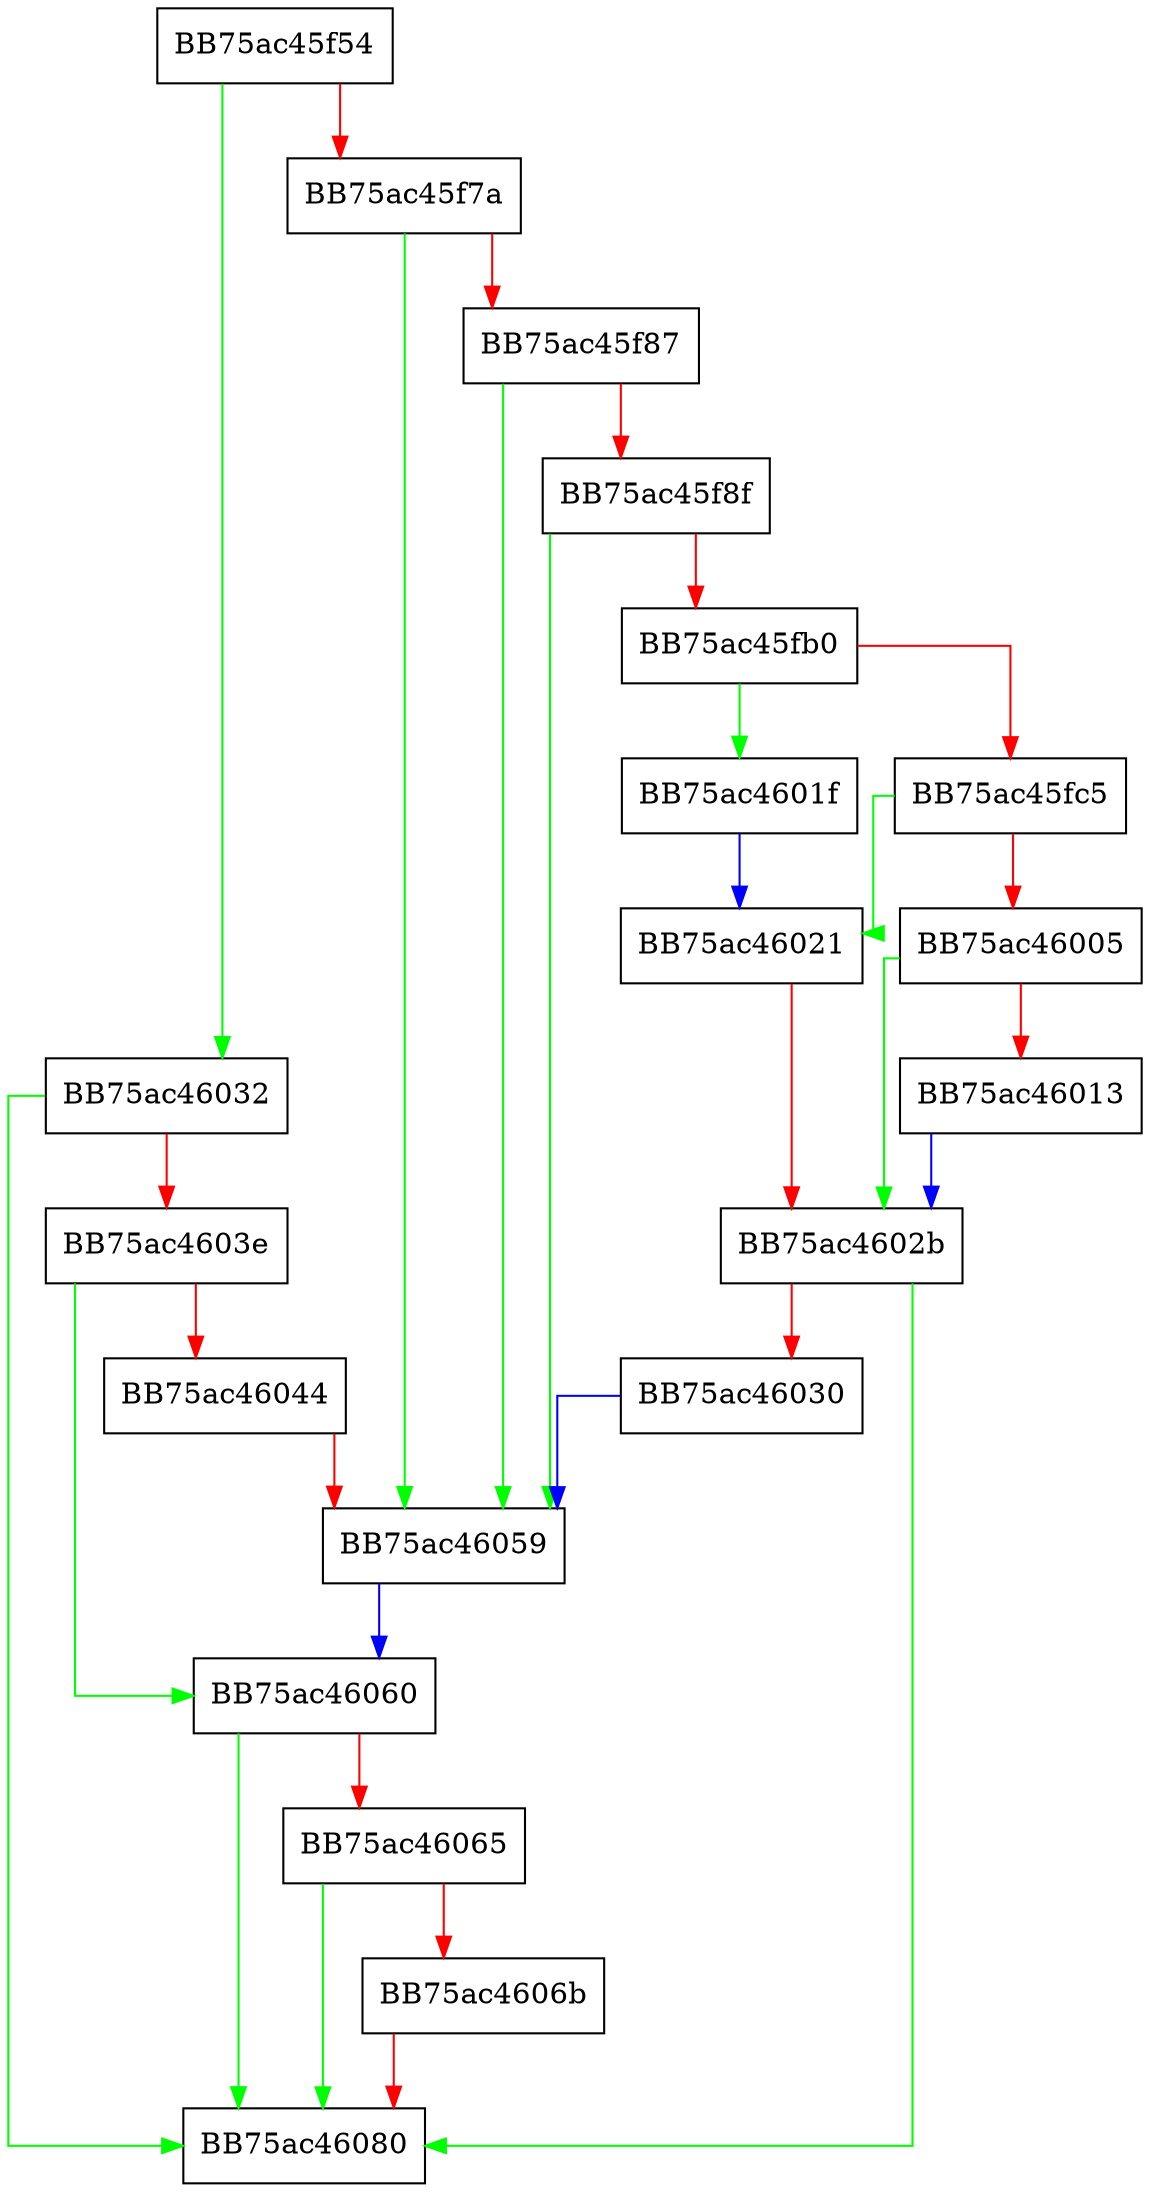 digraph GetBufferFromStream {
  node [shape="box"];
  graph [splines=ortho];
  BB75ac45f54 -> BB75ac46032 [color="green"];
  BB75ac45f54 -> BB75ac45f7a [color="red"];
  BB75ac45f7a -> BB75ac46059 [color="green"];
  BB75ac45f7a -> BB75ac45f87 [color="red"];
  BB75ac45f87 -> BB75ac46059 [color="green"];
  BB75ac45f87 -> BB75ac45f8f [color="red"];
  BB75ac45f8f -> BB75ac46059 [color="green"];
  BB75ac45f8f -> BB75ac45fb0 [color="red"];
  BB75ac45fb0 -> BB75ac4601f [color="green"];
  BB75ac45fb0 -> BB75ac45fc5 [color="red"];
  BB75ac45fc5 -> BB75ac46021 [color="green"];
  BB75ac45fc5 -> BB75ac46005 [color="red"];
  BB75ac46005 -> BB75ac4602b [color="green"];
  BB75ac46005 -> BB75ac46013 [color="red"];
  BB75ac46013 -> BB75ac4602b [color="blue"];
  BB75ac4601f -> BB75ac46021 [color="blue"];
  BB75ac46021 -> BB75ac4602b [color="red"];
  BB75ac4602b -> BB75ac46080 [color="green"];
  BB75ac4602b -> BB75ac46030 [color="red"];
  BB75ac46030 -> BB75ac46059 [color="blue"];
  BB75ac46032 -> BB75ac46080 [color="green"];
  BB75ac46032 -> BB75ac4603e [color="red"];
  BB75ac4603e -> BB75ac46060 [color="green"];
  BB75ac4603e -> BB75ac46044 [color="red"];
  BB75ac46044 -> BB75ac46059 [color="red"];
  BB75ac46059 -> BB75ac46060 [color="blue"];
  BB75ac46060 -> BB75ac46080 [color="green"];
  BB75ac46060 -> BB75ac46065 [color="red"];
  BB75ac46065 -> BB75ac46080 [color="green"];
  BB75ac46065 -> BB75ac4606b [color="red"];
  BB75ac4606b -> BB75ac46080 [color="red"];
}